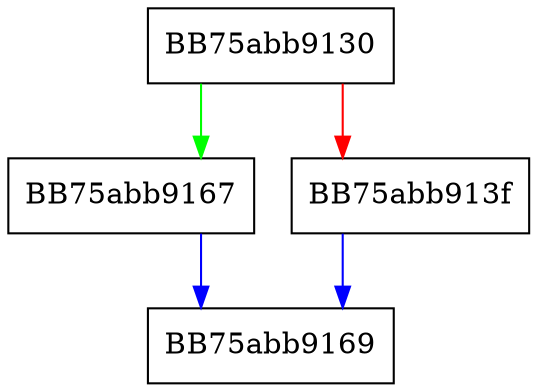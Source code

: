 digraph getreg_XMM {
  node [shape="box"];
  graph [splines=ortho];
  BB75abb9130 -> BB75abb9167 [color="green"];
  BB75abb9130 -> BB75abb913f [color="red"];
  BB75abb913f -> BB75abb9169 [color="blue"];
  BB75abb9167 -> BB75abb9169 [color="blue"];
}